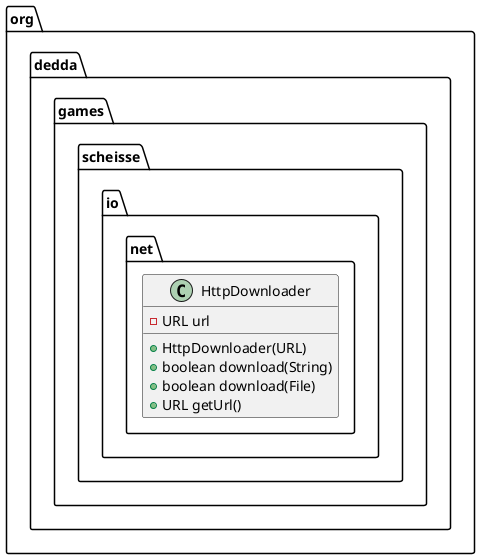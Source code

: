 @startuml
class org.dedda.games.scheisse.io.net.HttpDownloader{
    - URL url
    + HttpDownloader(URL)
    + boolean download(String)
    + boolean download(File)
    + URL getUrl()
}
@enduml